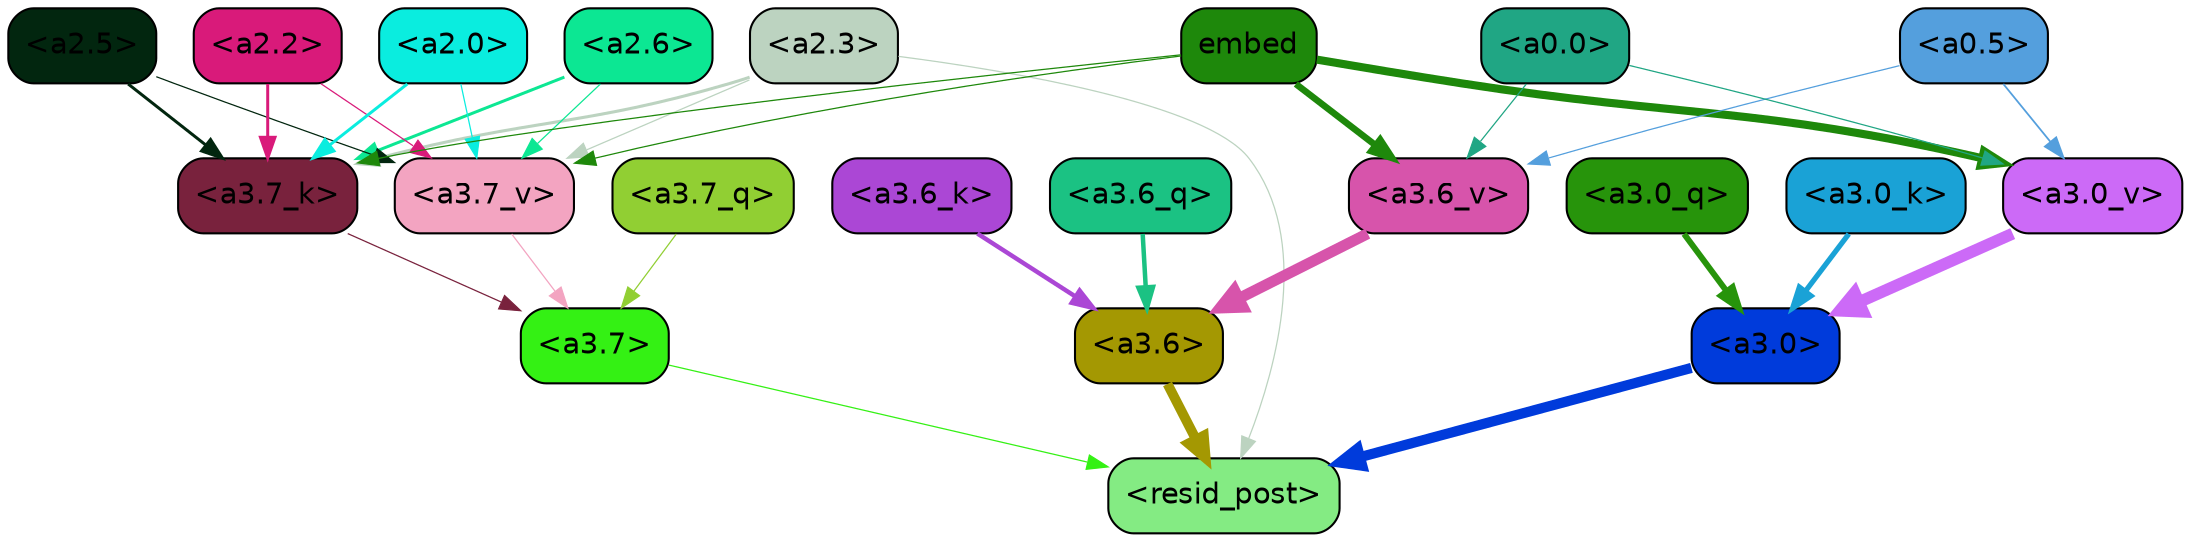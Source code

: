 strict digraph "" {
	graph [bgcolor=transparent,
		layout=dot,
		overlap=false,
		splines=true
	];
	"<a3.7>"	[color=black,
		fillcolor="#34f114",
		fontname=Helvetica,
		shape=box,
		style="filled, rounded"];
	"<resid_post>"	[color=black,
		fillcolor="#84eb83",
		fontname=Helvetica,
		shape=box,
		style="filled, rounded"];
	"<a3.7>" -> "<resid_post>"	[color="#34f114",
		penwidth=0.6];
	"<a3.6>"	[color=black,
		fillcolor="#a49802",
		fontname=Helvetica,
		shape=box,
		style="filled, rounded"];
	"<a3.6>" -> "<resid_post>"	[color="#a49802",
		penwidth=4.746312499046326];
	"<a3.0>"	[color=black,
		fillcolor="#003bdb",
		fontname=Helvetica,
		shape=box,
		style="filled, rounded"];
	"<a3.0>" -> "<resid_post>"	[color="#003bdb",
		penwidth=4.896343111991882];
	"<a2.3>"	[color=black,
		fillcolor="#bcd3c0",
		fontname=Helvetica,
		shape=box,
		style="filled, rounded"];
	"<a2.3>" -> "<resid_post>"	[color="#bcd3c0",
		penwidth=0.6];
	"<a3.7_k>"	[color=black,
		fillcolor="#79223d",
		fontname=Helvetica,
		shape=box,
		style="filled, rounded"];
	"<a2.3>" -> "<a3.7_k>"	[color="#bcd3c0",
		penwidth=1.467104621231556];
	"<a3.7_v>"	[color=black,
		fillcolor="#f3a4c1",
		fontname=Helvetica,
		shape=box,
		style="filled, rounded"];
	"<a2.3>" -> "<a3.7_v>"	[color="#bcd3c0",
		penwidth=0.6];
	"<a3.7_q>"	[color=black,
		fillcolor="#91cf33",
		fontname=Helvetica,
		shape=box,
		style="filled, rounded"];
	"<a3.7_q>" -> "<a3.7>"	[color="#91cf33",
		penwidth=0.6];
	"<a3.6_q>"	[color=black,
		fillcolor="#1bc283",
		fontname=Helvetica,
		shape=box,
		style="filled, rounded"];
	"<a3.6_q>" -> "<a3.6>"	[color="#1bc283",
		penwidth=2.160832464694977];
	"<a3.0_q>"	[color=black,
		fillcolor="#27940b",
		fontname=Helvetica,
		shape=box,
		style="filled, rounded"];
	"<a3.0_q>" -> "<a3.0>"	[color="#27940b",
		penwidth=2.870753765106201];
	"<a3.7_k>" -> "<a3.7>"	[color="#79223d",
		penwidth=0.6];
	"<a3.6_k>"	[color=black,
		fillcolor="#ab47d5",
		fontname=Helvetica,
		shape=box,
		style="filled, rounded"];
	"<a3.6_k>" -> "<a3.6>"	[color="#ab47d5",
		penwidth=2.13908451795578];
	"<a3.0_k>"	[color=black,
		fillcolor="#1aa2d6",
		fontname=Helvetica,
		shape=box,
		style="filled, rounded"];
	"<a3.0_k>" -> "<a3.0>"	[color="#1aa2d6",
		penwidth=2.520303964614868];
	"<a3.7_v>" -> "<a3.7>"	[color="#f3a4c1",
		penwidth=0.6];
	"<a3.6_v>"	[color=black,
		fillcolor="#d754ab",
		fontname=Helvetica,
		shape=box,
		style="filled, rounded"];
	"<a3.6_v>" -> "<a3.6>"	[color="#d754ab",
		penwidth=5.297133803367615];
	"<a3.0_v>"	[color=black,
		fillcolor="#cc6af7",
		fontname=Helvetica,
		shape=box,
		style="filled, rounded"];
	"<a3.0_v>" -> "<a3.0>"	[color="#cc6af7",
		penwidth=5.680712580680847];
	"<a2.6>"	[color=black,
		fillcolor="#0ce793",
		fontname=Helvetica,
		shape=box,
		style="filled, rounded"];
	"<a2.6>" -> "<a3.7_k>"	[color="#0ce793",
		penwidth=1.4453159049153328];
	"<a2.6>" -> "<a3.7_v>"	[color="#0ce793",
		penwidth=0.6];
	"<a2.5>"	[color=black,
		fillcolor="#02260f",
		fontname=Helvetica,
		shape=box,
		style="filled, rounded"];
	"<a2.5>" -> "<a3.7_k>"	[color="#02260f",
		penwidth=1.4526091292500496];
	"<a2.5>" -> "<a3.7_v>"	[color="#02260f",
		penwidth=0.6];
	"<a2.2>"	[color=black,
		fillcolor="#d91a7a",
		fontname=Helvetica,
		shape=box,
		style="filled, rounded"];
	"<a2.2>" -> "<a3.7_k>"	[color="#d91a7a",
		penwidth=1.4310357049107552];
	"<a2.2>" -> "<a3.7_v>"	[color="#d91a7a",
		penwidth=0.6];
	"<a2.0>"	[color=black,
		fillcolor="#0aeddf",
		fontname=Helvetica,
		shape=box,
		style="filled, rounded"];
	"<a2.0>" -> "<a3.7_k>"	[color="#0aeddf",
		penwidth=1.4314699843525887];
	"<a2.0>" -> "<a3.7_v>"	[color="#0aeddf",
		penwidth=0.6];
	embed	[color=black,
		fillcolor="#1e880b",
		fontname=Helvetica,
		shape=box,
		style="filled, rounded"];
	embed -> "<a3.7_k>"	[color="#1e880b",
		penwidth=0.6];
	embed -> "<a3.7_v>"	[color="#1e880b",
		penwidth=0.6];
	embed -> "<a3.6_v>"	[color="#1e880b",
		penwidth=3.1766927242279053];
	embed -> "<a3.0_v>"	[color="#1e880b",
		penwidth=3.9005755856633186];
	"<a0.5>"	[color=black,
		fillcolor="#549fdd",
		fontname=Helvetica,
		shape=box,
		style="filled, rounded"];
	"<a0.5>" -> "<a3.6_v>"	[color="#549fdd",
		penwidth=0.6];
	"<a0.5>" -> "<a3.0_v>"	[color="#549fdd",
		penwidth=0.8493617177009583];
	"<a0.0>"	[color=black,
		fillcolor="#20a684",
		fontname=Helvetica,
		shape=box,
		style="filled, rounded"];
	"<a0.0>" -> "<a3.6_v>"	[color="#20a684",
		penwidth=0.6];
	"<a0.0>" -> "<a3.0_v>"	[color="#20a684",
		penwidth=0.6];
}
